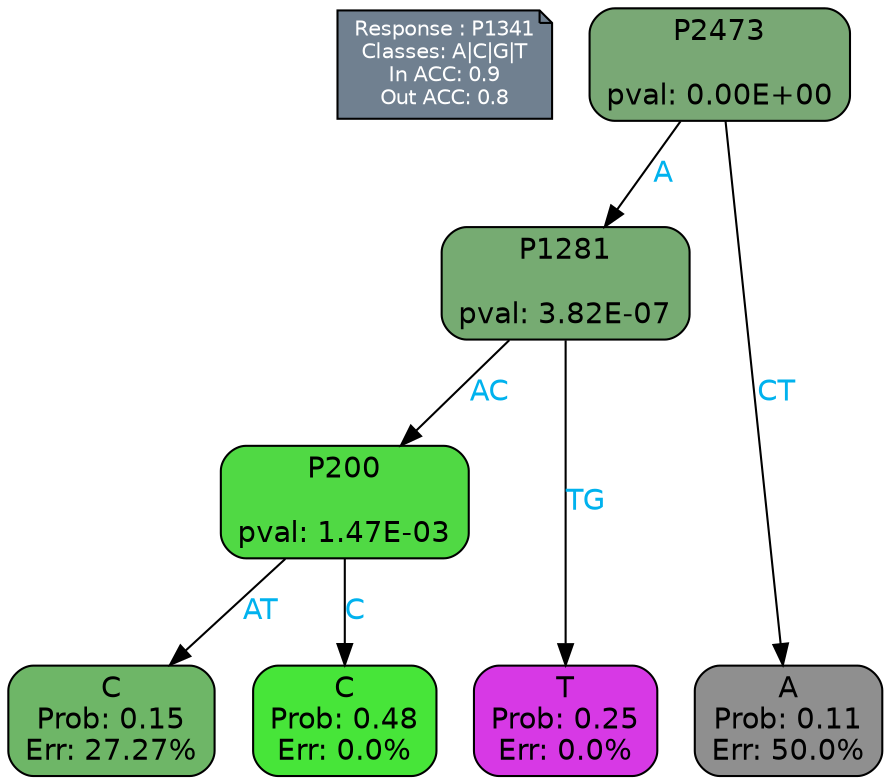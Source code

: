 digraph Tree {
node [shape=box, style="filled, rounded", color="black", fontname=helvetica] ;
graph [ranksep=equally, splines=polylines, bgcolor=transparent, dpi=600] ;
edge [fontname=helvetica] ;
LEGEND [label="Response : P1341
Classes: A|C|G|T
In ACC: 0.9
Out ACC: 0.8
",shape=note,align=left,style=filled,fillcolor="slategray",fontcolor="white",fontsize=10];1 [label="P2473

pval: 0.00E+00", fillcolor="#79a875"] ;
2 [label="P1281

pval: 3.82E-07", fillcolor="#76ab72"] ;
3 [label="P200

pval: 1.47E-03", fillcolor="#50d944"] ;
4 [label="C
Prob: 0.15
Err: 27.27%", fillcolor="#6eb667"] ;
5 [label="C
Prob: 0.48
Err: 0.0%", fillcolor="#47e539"] ;
6 [label="T
Prob: 0.25
Err: 0.0%", fillcolor="#d739e5"] ;
7 [label="A
Prob: 0.11
Err: 50.0%", fillcolor="#8f8f8f"] ;
1 -> 2 [label="A",fontcolor=deepskyblue2] ;
1 -> 7 [label="CT",fontcolor=deepskyblue2] ;
2 -> 3 [label="AC",fontcolor=deepskyblue2] ;
2 -> 6 [label="TG",fontcolor=deepskyblue2] ;
3 -> 4 [label="AT",fontcolor=deepskyblue2] ;
3 -> 5 [label="C",fontcolor=deepskyblue2] ;
{rank = same; 4;5;6;7;}{rank = same; LEGEND;1;}}